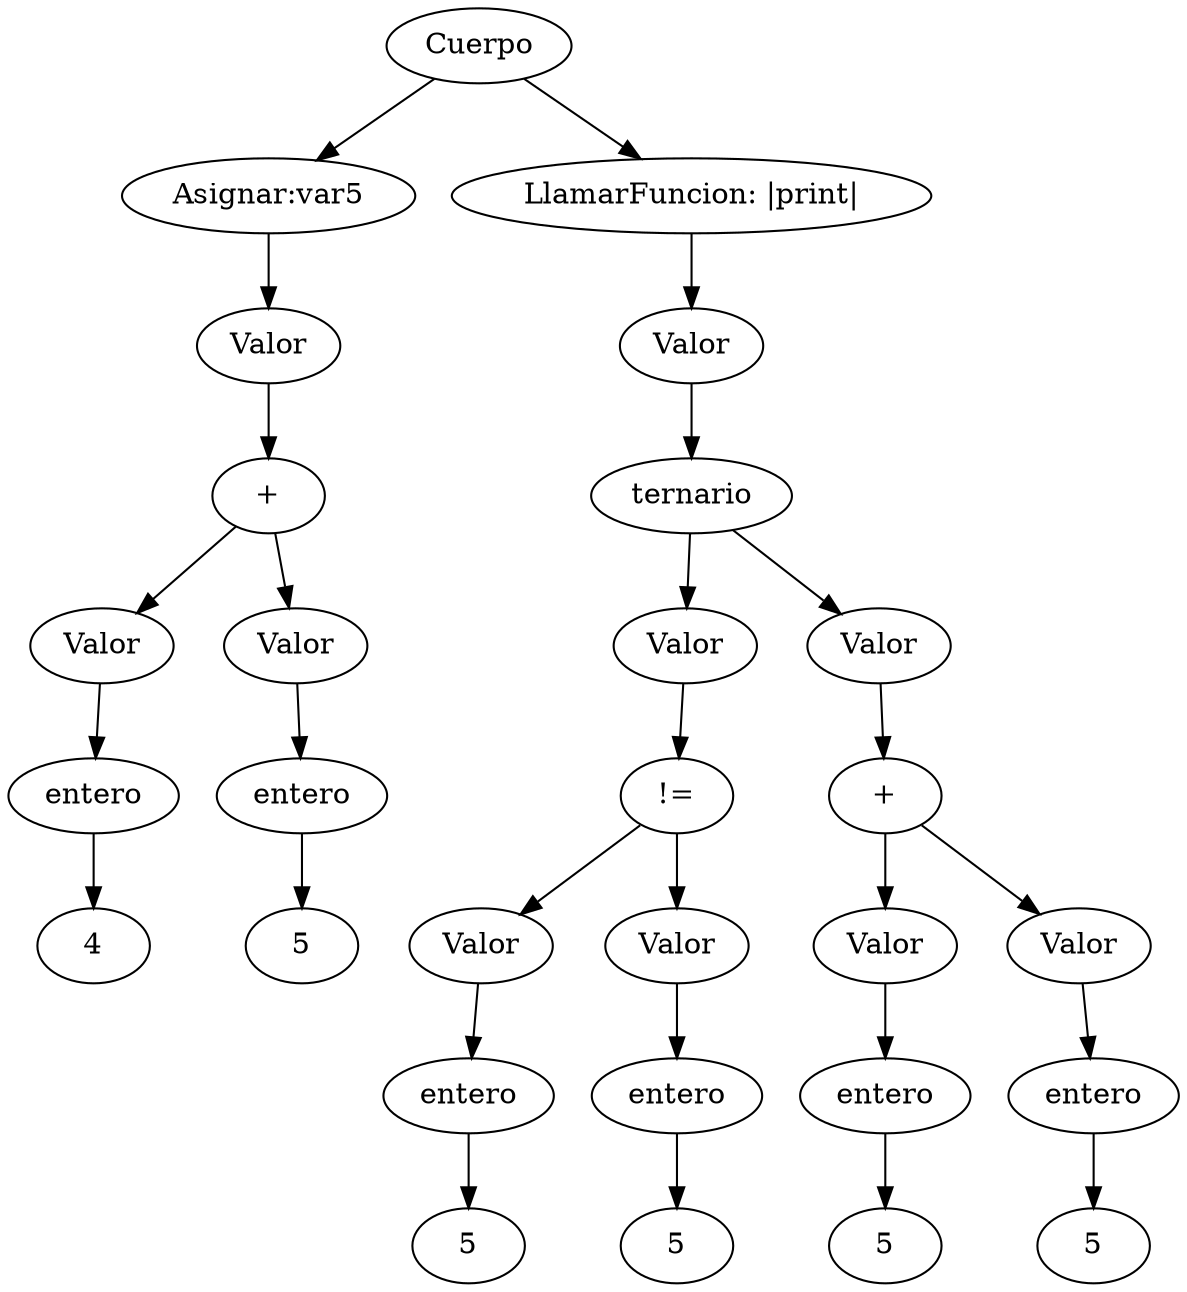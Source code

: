 digraph G {
ArbolCuerpo2f6e745f[label="Cuerpo"]
ArbolCuerpo2f6e745f->ArbolAsignacion53423843
ArbolAsignacion53423843[label="Asignar:var5"]
ArbolValor5ac3b31e[label="Valor"]
ArbolValor5ac3b31eT[label="+"]
ArbolValor5ac3b31e->ArbolValor5ac3b31eT
ArbolValor5ac3b31eT->ArbolValor5a43c17c
ArbolValor5a43c17c[label="Valor"]
ArbolValor5a43c17cT[label="entero"]
ArbolValor5a43c17c->ArbolValor5a43c17cT
ArbolValor5a43c17cTV[label="4"]
ArbolValor5a43c17cT->ArbolValor5a43c17cTV
ArbolValor5ac3b31eT->ArbolValor6539ae7
ArbolValor6539ae7[label="Valor"]
ArbolValor6539ae7T[label="entero"]
ArbolValor6539ae7->ArbolValor6539ae7T
ArbolValor6539ae7TV[label="5"]
ArbolValor6539ae7T->ArbolValor6539ae7TV
ArbolAsignacion53423843->ArbolValor5ac3b31e
ArbolCuerpo2f6e745f->ArbolLlamarFuncion44913a4e
ArbolLlamarFuncion44913a4e[label="LlamarFuncion: |print|"]ArbolValor38d2a81[label="Valor"]
ArbolValor38d2a81T[label="ternario"]
ArbolValor38d2a81->ArbolValor38d2a81T
ArbolValor38d2a81T->ArbolValor470143ad
ArbolValor470143ad[label="Valor"]
ArbolValor470143adT[label="!="]
ArbolValor470143ad->ArbolValor470143adT
ArbolValor470143adT->ArbolValor5d1f7d08
ArbolValor5d1f7d08[label="Valor"]
ArbolValor5d1f7d08T[label="entero"]
ArbolValor5d1f7d08->ArbolValor5d1f7d08T
ArbolValor5d1f7d08TV[label="5"]
ArbolValor5d1f7d08T->ArbolValor5d1f7d08TV
ArbolValor470143adT->ArbolValor10917faf
ArbolValor10917faf[label="Valor"]
ArbolValor10917fafT[label="entero"]
ArbolValor10917faf->ArbolValor10917fafT
ArbolValor10917fafTV[label="5"]
ArbolValor10917fafT->ArbolValor10917fafTV
ArbolValor38d2a81T->ArbolValor7a22961e
ArbolValor7a22961e[label="Valor"]
ArbolValor7a22961eT[label="+"]
ArbolValor7a22961e->ArbolValor7a22961eT
ArbolValor7a22961eT->ArbolValor37f3bedc
ArbolValor37f3bedc[label="Valor"]
ArbolValor37f3bedcT[label="entero"]
ArbolValor37f3bedc->ArbolValor37f3bedcT
ArbolValor37f3bedcTV[label="5"]
ArbolValor37f3bedcT->ArbolValor37f3bedcTV
ArbolValor7a22961eT->ArbolValor11a27217
ArbolValor11a27217[label="Valor"]
ArbolValor11a27217T[label="entero"]
ArbolValor11a27217->ArbolValor11a27217T
ArbolValor11a27217TV[label="5"]
ArbolValor11a27217T->ArbolValor11a27217TV
ArbolLlamarFuncion44913a4e->ArbolValor38d2a81

}